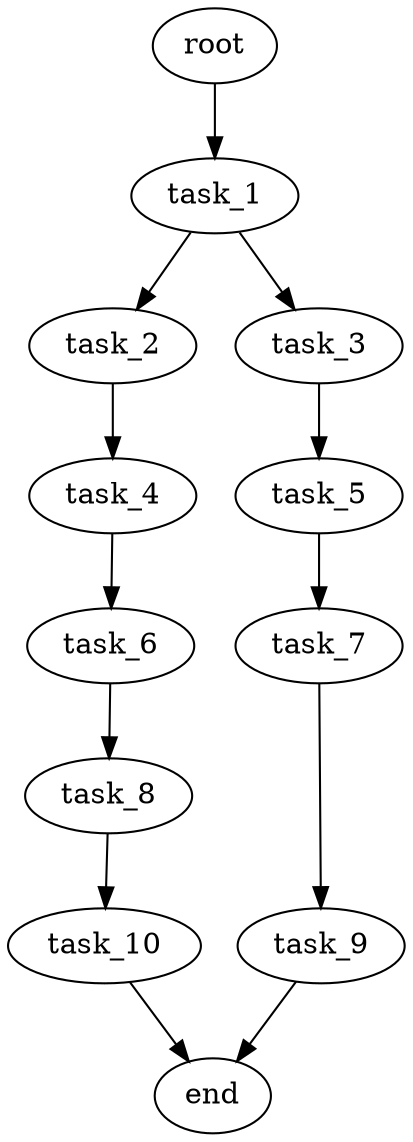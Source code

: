 digraph G {
  root [size="0.000000e+00"];
  task_1 [size="7.176404e+09"];
  task_2 [size="2.036770e+09"];
  task_3 [size="6.342745e+09"];
  task_4 [size="2.640575e+09"];
  task_5 [size="4.885830e+09"];
  task_6 [size="9.053460e+09"];
  task_7 [size="8.461191e+09"];
  task_8 [size="9.238924e+08"];
  task_9 [size="4.236334e+09"];
  task_10 [size="2.767526e+09"];
  end [size="0.000000e+00"];

  root -> task_1 [size="1.000000e-12"];
  task_1 -> task_2 [size="2.036770e+08"];
  task_1 -> task_3 [size="6.342745e+08"];
  task_2 -> task_4 [size="2.640575e+08"];
  task_3 -> task_5 [size="4.885830e+08"];
  task_4 -> task_6 [size="9.053460e+08"];
  task_5 -> task_7 [size="8.461191e+08"];
  task_6 -> task_8 [size="9.238924e+07"];
  task_7 -> task_9 [size="4.236334e+08"];
  task_8 -> task_10 [size="2.767526e+08"];
  task_9 -> end [size="1.000000e-12"];
  task_10 -> end [size="1.000000e-12"];
}
